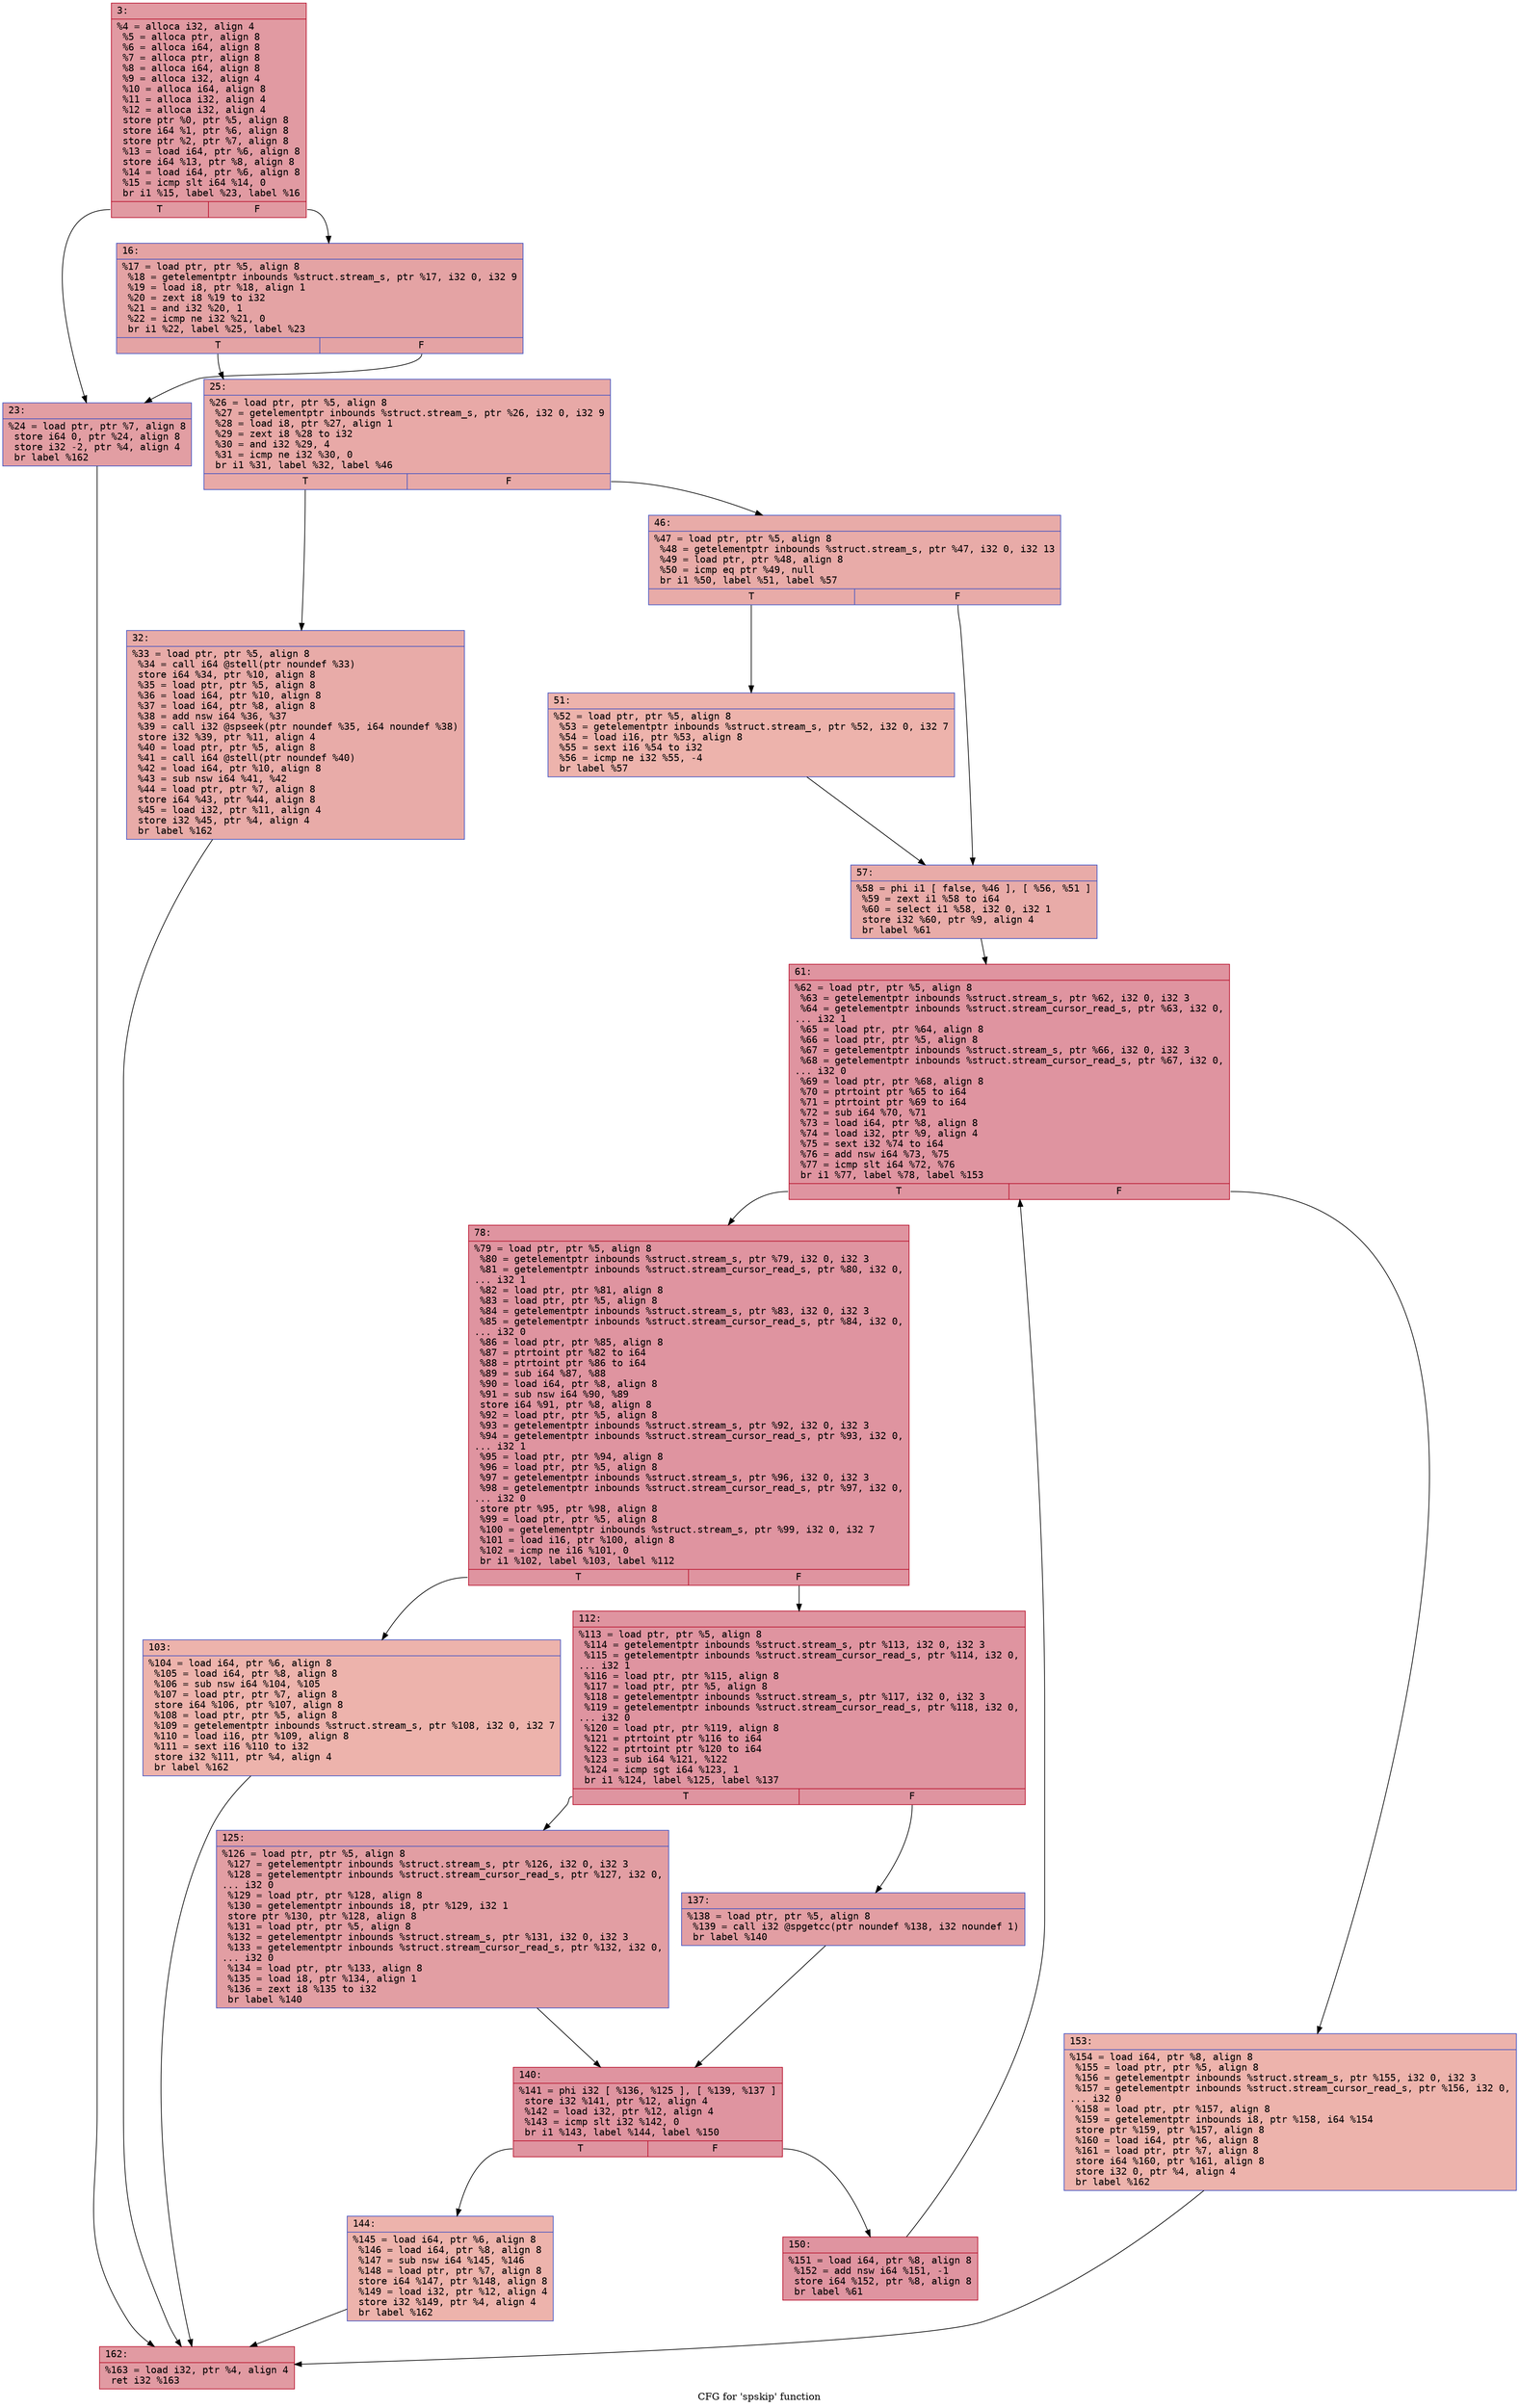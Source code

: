 digraph "CFG for 'spskip' function" {
	label="CFG for 'spskip' function";

	Node0x60000320a710 [shape=record,color="#b70d28ff", style=filled, fillcolor="#bb1b2c70" fontname="Courier",label="{3:\l|  %4 = alloca i32, align 4\l  %5 = alloca ptr, align 8\l  %6 = alloca i64, align 8\l  %7 = alloca ptr, align 8\l  %8 = alloca i64, align 8\l  %9 = alloca i32, align 4\l  %10 = alloca i64, align 8\l  %11 = alloca i32, align 4\l  %12 = alloca i32, align 4\l  store ptr %0, ptr %5, align 8\l  store i64 %1, ptr %6, align 8\l  store ptr %2, ptr %7, align 8\l  %13 = load i64, ptr %6, align 8\l  store i64 %13, ptr %8, align 8\l  %14 = load i64, ptr %6, align 8\l  %15 = icmp slt i64 %14, 0\l  br i1 %15, label %23, label %16\l|{<s0>T|<s1>F}}"];
	Node0x60000320a710:s0 -> Node0x60000320a800[tooltip="3 -> 23\nProbability 37.50%" ];
	Node0x60000320a710:s1 -> Node0x60000320a7b0[tooltip="3 -> 16\nProbability 62.50%" ];
	Node0x60000320a7b0 [shape=record,color="#3d50c3ff", style=filled, fillcolor="#c32e3170" fontname="Courier",label="{16:\l|  %17 = load ptr, ptr %5, align 8\l  %18 = getelementptr inbounds %struct.stream_s, ptr %17, i32 0, i32 9\l  %19 = load i8, ptr %18, align 1\l  %20 = zext i8 %19 to i32\l  %21 = and i32 %20, 1\l  %22 = icmp ne i32 %21, 0\l  br i1 %22, label %25, label %23\l|{<s0>T|<s1>F}}"];
	Node0x60000320a7b0:s0 -> Node0x60000320a850[tooltip="16 -> 25\nProbability 50.00%" ];
	Node0x60000320a7b0:s1 -> Node0x60000320a800[tooltip="16 -> 23\nProbability 50.00%" ];
	Node0x60000320a800 [shape=record,color="#3d50c3ff", style=filled, fillcolor="#be242e70" fontname="Courier",label="{23:\l|  %24 = load ptr, ptr %7, align 8\l  store i64 0, ptr %24, align 8\l  store i32 -2, ptr %4, align 4\l  br label %162\l}"];
	Node0x60000320a800 -> Node0x60000320ad00[tooltip="23 -> 162\nProbability 100.00%" ];
	Node0x60000320a850 [shape=record,color="#3d50c3ff", style=filled, fillcolor="#ca3b3770" fontname="Courier",label="{25:\l|  %26 = load ptr, ptr %5, align 8\l  %27 = getelementptr inbounds %struct.stream_s, ptr %26, i32 0, i32 9\l  %28 = load i8, ptr %27, align 1\l  %29 = zext i8 %28 to i32\l  %30 = and i32 %29, 4\l  %31 = icmp ne i32 %30, 0\l  br i1 %31, label %32, label %46\l|{<s0>T|<s1>F}}"];
	Node0x60000320a850:s0 -> Node0x60000320a8a0[tooltip="25 -> 32\nProbability 50.00%" ];
	Node0x60000320a850:s1 -> Node0x60000320a8f0[tooltip="25 -> 46\nProbability 50.00%" ];
	Node0x60000320a8a0 [shape=record,color="#3d50c3ff", style=filled, fillcolor="#cc403a70" fontname="Courier",label="{32:\l|  %33 = load ptr, ptr %5, align 8\l  %34 = call i64 @stell(ptr noundef %33)\l  store i64 %34, ptr %10, align 8\l  %35 = load ptr, ptr %5, align 8\l  %36 = load i64, ptr %10, align 8\l  %37 = load i64, ptr %8, align 8\l  %38 = add nsw i64 %36, %37\l  %39 = call i32 @spseek(ptr noundef %35, i64 noundef %38)\l  store i32 %39, ptr %11, align 4\l  %40 = load ptr, ptr %5, align 8\l  %41 = call i64 @stell(ptr noundef %40)\l  %42 = load i64, ptr %10, align 8\l  %43 = sub nsw i64 %41, %42\l  %44 = load ptr, ptr %7, align 8\l  store i64 %43, ptr %44, align 8\l  %45 = load i32, ptr %11, align 4\l  store i32 %45, ptr %4, align 4\l  br label %162\l}"];
	Node0x60000320a8a0 -> Node0x60000320ad00[tooltip="32 -> 162\nProbability 100.00%" ];
	Node0x60000320a8f0 [shape=record,color="#3d50c3ff", style=filled, fillcolor="#cc403a70" fontname="Courier",label="{46:\l|  %47 = load ptr, ptr %5, align 8\l  %48 = getelementptr inbounds %struct.stream_s, ptr %47, i32 0, i32 13\l  %49 = load ptr, ptr %48, align 8\l  %50 = icmp eq ptr %49, null\l  br i1 %50, label %51, label %57\l|{<s0>T|<s1>F}}"];
	Node0x60000320a8f0:s0 -> Node0x60000320a940[tooltip="46 -> 51\nProbability 37.50%" ];
	Node0x60000320a8f0:s1 -> Node0x60000320a990[tooltip="46 -> 57\nProbability 62.50%" ];
	Node0x60000320a940 [shape=record,color="#3d50c3ff", style=filled, fillcolor="#d6524470" fontname="Courier",label="{51:\l|  %52 = load ptr, ptr %5, align 8\l  %53 = getelementptr inbounds %struct.stream_s, ptr %52, i32 0, i32 7\l  %54 = load i16, ptr %53, align 8\l  %55 = sext i16 %54 to i32\l  %56 = icmp ne i32 %55, -4\l  br label %57\l}"];
	Node0x60000320a940 -> Node0x60000320a990[tooltip="51 -> 57\nProbability 100.00%" ];
	Node0x60000320a990 [shape=record,color="#3d50c3ff", style=filled, fillcolor="#cc403a70" fontname="Courier",label="{57:\l|  %58 = phi i1 [ false, %46 ], [ %56, %51 ]\l  %59 = zext i1 %58 to i64\l  %60 = select i1 %58, i32 0, i32 1\l  store i32 %60, ptr %9, align 4\l  br label %61\l}"];
	Node0x60000320a990 -> Node0x60000320a9e0[tooltip="57 -> 61\nProbability 100.00%" ];
	Node0x60000320a9e0 [shape=record,color="#b70d28ff", style=filled, fillcolor="#b70d2870" fontname="Courier",label="{61:\l|  %62 = load ptr, ptr %5, align 8\l  %63 = getelementptr inbounds %struct.stream_s, ptr %62, i32 0, i32 3\l  %64 = getelementptr inbounds %struct.stream_cursor_read_s, ptr %63, i32 0,\l... i32 1\l  %65 = load ptr, ptr %64, align 8\l  %66 = load ptr, ptr %5, align 8\l  %67 = getelementptr inbounds %struct.stream_s, ptr %66, i32 0, i32 3\l  %68 = getelementptr inbounds %struct.stream_cursor_read_s, ptr %67, i32 0,\l... i32 0\l  %69 = load ptr, ptr %68, align 8\l  %70 = ptrtoint ptr %65 to i64\l  %71 = ptrtoint ptr %69 to i64\l  %72 = sub i64 %70, %71\l  %73 = load i64, ptr %8, align 8\l  %74 = load i32, ptr %9, align 4\l  %75 = sext i32 %74 to i64\l  %76 = add nsw i64 %73, %75\l  %77 = icmp slt i64 %72, %76\l  br i1 %77, label %78, label %153\l|{<s0>T|<s1>F}}"];
	Node0x60000320a9e0:s0 -> Node0x60000320aa30[tooltip="61 -> 78\nProbability 96.88%" ];
	Node0x60000320a9e0:s1 -> Node0x60000320acb0[tooltip="61 -> 153\nProbability 3.12%" ];
	Node0x60000320aa30 [shape=record,color="#b70d28ff", style=filled, fillcolor="#b70d2870" fontname="Courier",label="{78:\l|  %79 = load ptr, ptr %5, align 8\l  %80 = getelementptr inbounds %struct.stream_s, ptr %79, i32 0, i32 3\l  %81 = getelementptr inbounds %struct.stream_cursor_read_s, ptr %80, i32 0,\l... i32 1\l  %82 = load ptr, ptr %81, align 8\l  %83 = load ptr, ptr %5, align 8\l  %84 = getelementptr inbounds %struct.stream_s, ptr %83, i32 0, i32 3\l  %85 = getelementptr inbounds %struct.stream_cursor_read_s, ptr %84, i32 0,\l... i32 0\l  %86 = load ptr, ptr %85, align 8\l  %87 = ptrtoint ptr %82 to i64\l  %88 = ptrtoint ptr %86 to i64\l  %89 = sub i64 %87, %88\l  %90 = load i64, ptr %8, align 8\l  %91 = sub nsw i64 %90, %89\l  store i64 %91, ptr %8, align 8\l  %92 = load ptr, ptr %5, align 8\l  %93 = getelementptr inbounds %struct.stream_s, ptr %92, i32 0, i32 3\l  %94 = getelementptr inbounds %struct.stream_cursor_read_s, ptr %93, i32 0,\l... i32 1\l  %95 = load ptr, ptr %94, align 8\l  %96 = load ptr, ptr %5, align 8\l  %97 = getelementptr inbounds %struct.stream_s, ptr %96, i32 0, i32 3\l  %98 = getelementptr inbounds %struct.stream_cursor_read_s, ptr %97, i32 0,\l... i32 0\l  store ptr %95, ptr %98, align 8\l  %99 = load ptr, ptr %5, align 8\l  %100 = getelementptr inbounds %struct.stream_s, ptr %99, i32 0, i32 7\l  %101 = load i16, ptr %100, align 8\l  %102 = icmp ne i16 %101, 0\l  br i1 %102, label %103, label %112\l|{<s0>T|<s1>F}}"];
	Node0x60000320aa30:s0 -> Node0x60000320aa80[tooltip="78 -> 103\nProbability 3.12%" ];
	Node0x60000320aa30:s1 -> Node0x60000320aad0[tooltip="78 -> 112\nProbability 96.88%" ];
	Node0x60000320aa80 [shape=record,color="#3d50c3ff", style=filled, fillcolor="#d6524470" fontname="Courier",label="{103:\l|  %104 = load i64, ptr %6, align 8\l  %105 = load i64, ptr %8, align 8\l  %106 = sub nsw i64 %104, %105\l  %107 = load ptr, ptr %7, align 8\l  store i64 %106, ptr %107, align 8\l  %108 = load ptr, ptr %5, align 8\l  %109 = getelementptr inbounds %struct.stream_s, ptr %108, i32 0, i32 7\l  %110 = load i16, ptr %109, align 8\l  %111 = sext i16 %110 to i32\l  store i32 %111, ptr %4, align 4\l  br label %162\l}"];
	Node0x60000320aa80 -> Node0x60000320ad00[tooltip="103 -> 162\nProbability 100.00%" ];
	Node0x60000320aad0 [shape=record,color="#b70d28ff", style=filled, fillcolor="#b70d2870" fontname="Courier",label="{112:\l|  %113 = load ptr, ptr %5, align 8\l  %114 = getelementptr inbounds %struct.stream_s, ptr %113, i32 0, i32 3\l  %115 = getelementptr inbounds %struct.stream_cursor_read_s, ptr %114, i32 0,\l... i32 1\l  %116 = load ptr, ptr %115, align 8\l  %117 = load ptr, ptr %5, align 8\l  %118 = getelementptr inbounds %struct.stream_s, ptr %117, i32 0, i32 3\l  %119 = getelementptr inbounds %struct.stream_cursor_read_s, ptr %118, i32 0,\l... i32 0\l  %120 = load ptr, ptr %119, align 8\l  %121 = ptrtoint ptr %116 to i64\l  %122 = ptrtoint ptr %120 to i64\l  %123 = sub i64 %121, %122\l  %124 = icmp sgt i64 %123, 1\l  br i1 %124, label %125, label %137\l|{<s0>T|<s1>F}}"];
	Node0x60000320aad0:s0 -> Node0x60000320ab20[tooltip="112 -> 125\nProbability 50.00%" ];
	Node0x60000320aad0:s1 -> Node0x60000320ab70[tooltip="112 -> 137\nProbability 50.00%" ];
	Node0x60000320ab20 [shape=record,color="#3d50c3ff", style=filled, fillcolor="#be242e70" fontname="Courier",label="{125:\l|  %126 = load ptr, ptr %5, align 8\l  %127 = getelementptr inbounds %struct.stream_s, ptr %126, i32 0, i32 3\l  %128 = getelementptr inbounds %struct.stream_cursor_read_s, ptr %127, i32 0,\l... i32 0\l  %129 = load ptr, ptr %128, align 8\l  %130 = getelementptr inbounds i8, ptr %129, i32 1\l  store ptr %130, ptr %128, align 8\l  %131 = load ptr, ptr %5, align 8\l  %132 = getelementptr inbounds %struct.stream_s, ptr %131, i32 0, i32 3\l  %133 = getelementptr inbounds %struct.stream_cursor_read_s, ptr %132, i32 0,\l... i32 0\l  %134 = load ptr, ptr %133, align 8\l  %135 = load i8, ptr %134, align 1\l  %136 = zext i8 %135 to i32\l  br label %140\l}"];
	Node0x60000320ab20 -> Node0x60000320abc0[tooltip="125 -> 140\nProbability 100.00%" ];
	Node0x60000320ab70 [shape=record,color="#3d50c3ff", style=filled, fillcolor="#be242e70" fontname="Courier",label="{137:\l|  %138 = load ptr, ptr %5, align 8\l  %139 = call i32 @spgetcc(ptr noundef %138, i32 noundef 1)\l  br label %140\l}"];
	Node0x60000320ab70 -> Node0x60000320abc0[tooltip="137 -> 140\nProbability 100.00%" ];
	Node0x60000320abc0 [shape=record,color="#b70d28ff", style=filled, fillcolor="#b70d2870" fontname="Courier",label="{140:\l|  %141 = phi i32 [ %136, %125 ], [ %139, %137 ]\l  store i32 %141, ptr %12, align 4\l  %142 = load i32, ptr %12, align 4\l  %143 = icmp slt i32 %142, 0\l  br i1 %143, label %144, label %150\l|{<s0>T|<s1>F}}"];
	Node0x60000320abc0:s0 -> Node0x60000320ac10[tooltip="140 -> 144\nProbability 3.12%" ];
	Node0x60000320abc0:s1 -> Node0x60000320ac60[tooltip="140 -> 150\nProbability 96.88%" ];
	Node0x60000320ac10 [shape=record,color="#3d50c3ff", style=filled, fillcolor="#d6524470" fontname="Courier",label="{144:\l|  %145 = load i64, ptr %6, align 8\l  %146 = load i64, ptr %8, align 8\l  %147 = sub nsw i64 %145, %146\l  %148 = load ptr, ptr %7, align 8\l  store i64 %147, ptr %148, align 8\l  %149 = load i32, ptr %12, align 4\l  store i32 %149, ptr %4, align 4\l  br label %162\l}"];
	Node0x60000320ac10 -> Node0x60000320ad00[tooltip="144 -> 162\nProbability 100.00%" ];
	Node0x60000320ac60 [shape=record,color="#b70d28ff", style=filled, fillcolor="#b70d2870" fontname="Courier",label="{150:\l|  %151 = load i64, ptr %8, align 8\l  %152 = add nsw i64 %151, -1\l  store i64 %152, ptr %8, align 8\l  br label %61\l}"];
	Node0x60000320ac60 -> Node0x60000320a9e0[tooltip="150 -> 61\nProbability 100.00%" ];
	Node0x60000320acb0 [shape=record,color="#3d50c3ff", style=filled, fillcolor="#d6524470" fontname="Courier",label="{153:\l|  %154 = load i64, ptr %8, align 8\l  %155 = load ptr, ptr %5, align 8\l  %156 = getelementptr inbounds %struct.stream_s, ptr %155, i32 0, i32 3\l  %157 = getelementptr inbounds %struct.stream_cursor_read_s, ptr %156, i32 0,\l... i32 0\l  %158 = load ptr, ptr %157, align 8\l  %159 = getelementptr inbounds i8, ptr %158, i64 %154\l  store ptr %159, ptr %157, align 8\l  %160 = load i64, ptr %6, align 8\l  %161 = load ptr, ptr %7, align 8\l  store i64 %160, ptr %161, align 8\l  store i32 0, ptr %4, align 4\l  br label %162\l}"];
	Node0x60000320acb0 -> Node0x60000320ad00[tooltip="153 -> 162\nProbability 100.00%" ];
	Node0x60000320ad00 [shape=record,color="#b70d28ff", style=filled, fillcolor="#bb1b2c70" fontname="Courier",label="{162:\l|  %163 = load i32, ptr %4, align 4\l  ret i32 %163\l}"];
}
